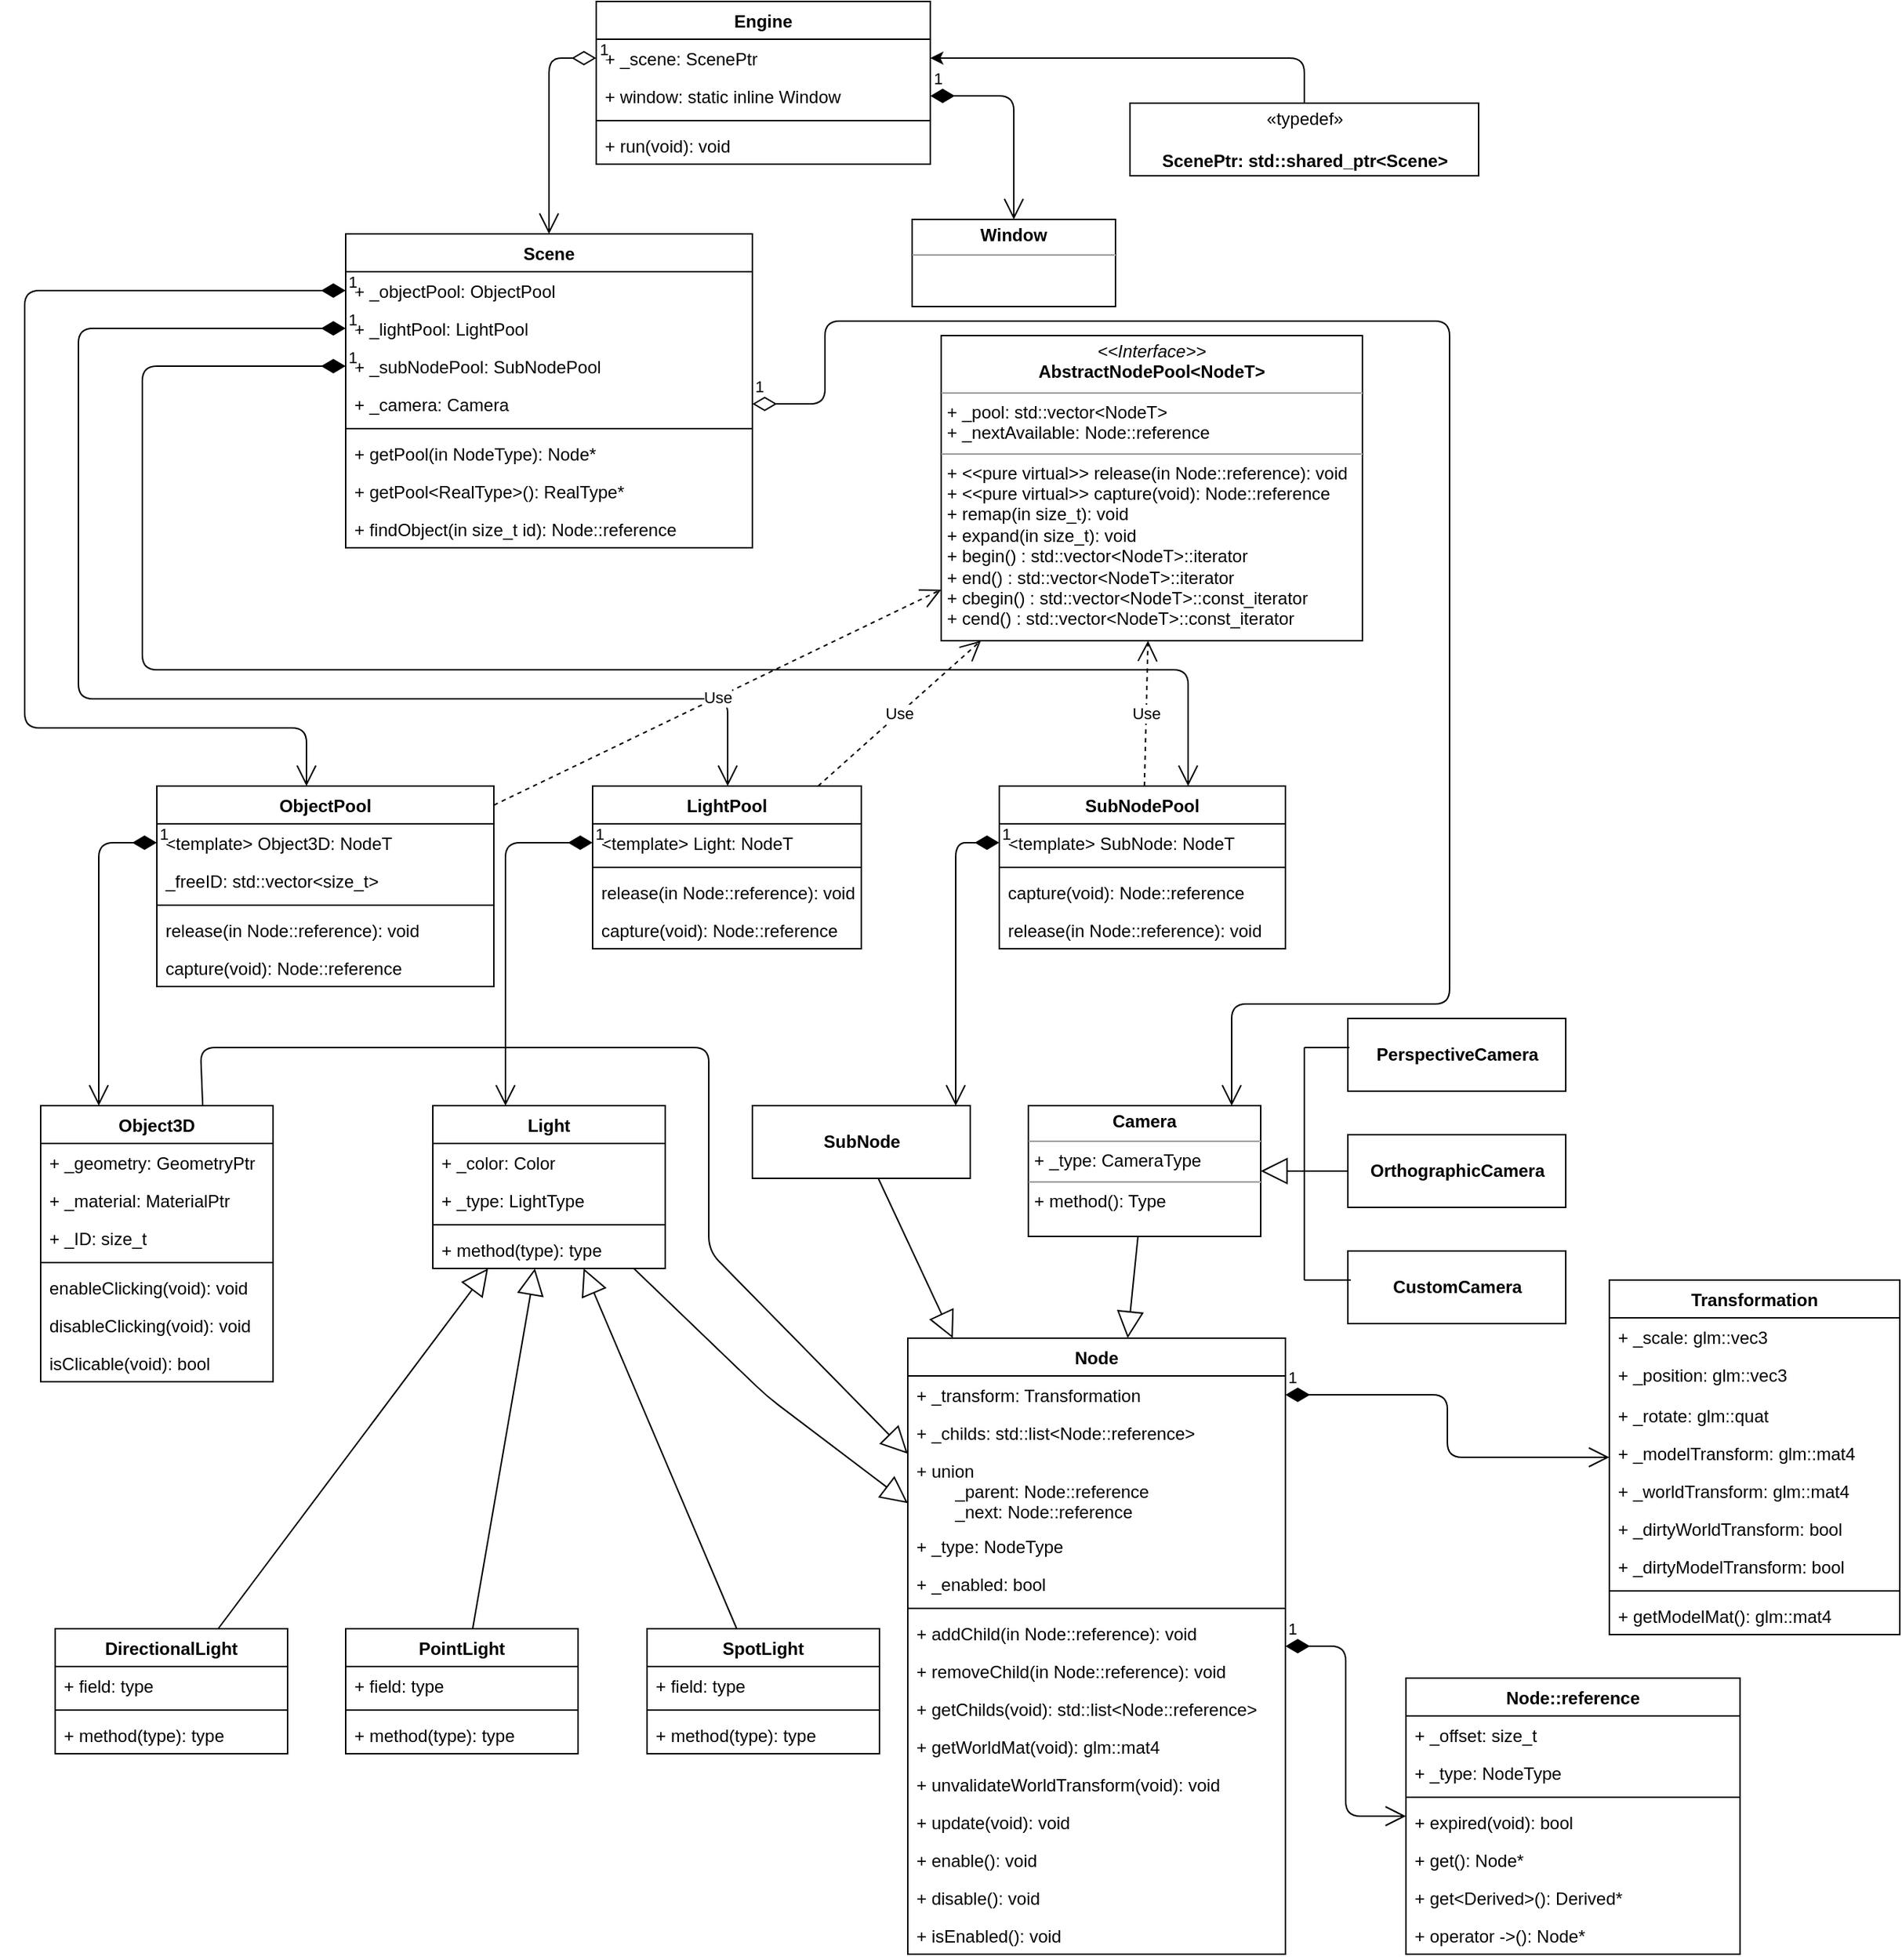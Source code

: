 <mxfile version="14.8.0" type="github">
  <diagram id="K0zAZXQBr5MxUlYF5iTr" name="Page-1">
    <mxGraphModel dx="2090" dy="1759" grid="1" gridSize="10" guides="1" tooltips="1" connect="1" arrows="1" fold="1" page="1" pageScale="1" pageWidth="850" pageHeight="1100" background="none" math="0" shadow="0">
      <root>
        <mxCell id="0" />
        <mxCell id="1" parent="0" />
        <mxCell id="OS8nYZnWAJqrrNTVnIxq-2" value="Node" style="swimlane;fontStyle=1;align=center;verticalAlign=top;childLayout=stackLayout;horizontal=1;startSize=26;horizontalStack=0;resizeParent=1;resizeParentMax=0;resizeLast=0;collapsible=1;marginBottom=0;" parent="1" vertex="1">
          <mxGeometry x="577" y="800" width="260" height="424" as="geometry" />
        </mxCell>
        <mxCell id="OS8nYZnWAJqrrNTVnIxq-3" value="+ _transform: Transformation" style="text;strokeColor=none;fillColor=none;align=left;verticalAlign=top;spacingLeft=4;spacingRight=4;overflow=hidden;rotatable=0;points=[[0,0.5],[1,0.5]];portConstraint=eastwest;" parent="OS8nYZnWAJqrrNTVnIxq-2" vertex="1">
          <mxGeometry y="26" width="260" height="26" as="geometry" />
        </mxCell>
        <mxCell id="OS8nYZnWAJqrrNTVnIxq-6" value="+ _childs: std::list&lt;Node::reference&gt;" style="text;strokeColor=none;fillColor=none;align=left;verticalAlign=top;spacingLeft=4;spacingRight=4;overflow=hidden;rotatable=0;points=[[0,0.5],[1,0.5]];portConstraint=eastwest;" parent="OS8nYZnWAJqrrNTVnIxq-2" vertex="1">
          <mxGeometry y="52" width="260" height="26" as="geometry" />
        </mxCell>
        <mxCell id="OS8nYZnWAJqrrNTVnIxq-7" value="+ union&#xa;        _parent: Node::reference&#xa;        _next: Node::reference&#xa;" style="text;strokeColor=none;fillColor=none;align=left;verticalAlign=top;spacingLeft=4;spacingRight=4;overflow=hidden;rotatable=0;points=[[0,0.5],[1,0.5]];portConstraint=eastwest;" parent="OS8nYZnWAJqrrNTVnIxq-2" vertex="1">
          <mxGeometry y="78" width="260" height="52" as="geometry" />
        </mxCell>
        <mxCell id="OS8nYZnWAJqrrNTVnIxq-8" value="+ _type: NodeType" style="text;strokeColor=none;fillColor=none;align=left;verticalAlign=top;spacingLeft=4;spacingRight=4;overflow=hidden;rotatable=0;points=[[0,0.5],[1,0.5]];portConstraint=eastwest;" parent="OS8nYZnWAJqrrNTVnIxq-2" vertex="1">
          <mxGeometry y="130" width="260" height="26" as="geometry" />
        </mxCell>
        <mxCell id="ziPoSUQAHJ2RCPwJLiDF-17" value="+ _enabled: bool" style="text;strokeColor=none;fillColor=none;align=left;verticalAlign=top;spacingLeft=4;spacingRight=4;overflow=hidden;rotatable=0;points=[[0,0.5],[1,0.5]];portConstraint=eastwest;" vertex="1" parent="OS8nYZnWAJqrrNTVnIxq-2">
          <mxGeometry y="156" width="260" height="26" as="geometry" />
        </mxCell>
        <mxCell id="OS8nYZnWAJqrrNTVnIxq-4" value="" style="line;strokeWidth=1;fillColor=none;align=left;verticalAlign=middle;spacingTop=-1;spacingLeft=3;spacingRight=3;rotatable=0;labelPosition=right;points=[];portConstraint=eastwest;" parent="OS8nYZnWAJqrrNTVnIxq-2" vertex="1">
          <mxGeometry y="182" width="260" height="8" as="geometry" />
        </mxCell>
        <mxCell id="OS8nYZnWAJqrrNTVnIxq-5" value="+ addChild(in Node::reference): void" style="text;strokeColor=none;fillColor=none;align=left;verticalAlign=top;spacingLeft=4;spacingRight=4;overflow=hidden;rotatable=0;points=[[0,0.5],[1,0.5]];portConstraint=eastwest;" parent="OS8nYZnWAJqrrNTVnIxq-2" vertex="1">
          <mxGeometry y="190" width="260" height="26" as="geometry" />
        </mxCell>
        <mxCell id="ziPoSUQAHJ2RCPwJLiDF-25" value="+ removeChild(in Node::reference): void" style="text;strokeColor=none;fillColor=none;align=left;verticalAlign=top;spacingLeft=4;spacingRight=4;overflow=hidden;rotatable=0;points=[[0,0.5],[1,0.5]];portConstraint=eastwest;" vertex="1" parent="OS8nYZnWAJqrrNTVnIxq-2">
          <mxGeometry y="216" width="260" height="26" as="geometry" />
        </mxCell>
        <mxCell id="OS8nYZnWAJqrrNTVnIxq-9" value="+ getChilds(void): std::list&lt;Node::reference&gt;" style="text;strokeColor=none;fillColor=none;align=left;verticalAlign=top;spacingLeft=4;spacingRight=4;overflow=hidden;rotatable=0;points=[[0,0.5],[1,0.5]];portConstraint=eastwest;" parent="OS8nYZnWAJqrrNTVnIxq-2" vertex="1">
          <mxGeometry y="242" width="260" height="26" as="geometry" />
        </mxCell>
        <mxCell id="ziPoSUQAHJ2RCPwJLiDF-27" value="+ getWorldMat(void): glm::mat4" style="text;strokeColor=none;fillColor=none;align=left;verticalAlign=top;spacingLeft=4;spacingRight=4;overflow=hidden;rotatable=0;points=[[0,0.5],[1,0.5]];portConstraint=eastwest;" vertex="1" parent="OS8nYZnWAJqrrNTVnIxq-2">
          <mxGeometry y="268" width="260" height="26" as="geometry" />
        </mxCell>
        <mxCell id="ziPoSUQAHJ2RCPwJLiDF-29" value="+ unvalidateWorldTransform(void): void" style="text;strokeColor=none;fillColor=none;align=left;verticalAlign=top;spacingLeft=4;spacingRight=4;overflow=hidden;rotatable=0;points=[[0,0.5],[1,0.5]];portConstraint=eastwest;" vertex="1" parent="OS8nYZnWAJqrrNTVnIxq-2">
          <mxGeometry y="294" width="260" height="26" as="geometry" />
        </mxCell>
        <mxCell id="ziPoSUQAHJ2RCPwJLiDF-28" value="+ update(void): void" style="text;strokeColor=none;fillColor=none;align=left;verticalAlign=top;spacingLeft=4;spacingRight=4;overflow=hidden;rotatable=0;points=[[0,0.5],[1,0.5]];portConstraint=eastwest;" vertex="1" parent="OS8nYZnWAJqrrNTVnIxq-2">
          <mxGeometry y="320" width="260" height="26" as="geometry" />
        </mxCell>
        <mxCell id="ziPoSUQAHJ2RCPwJLiDF-19" value="+ enable(): void" style="text;strokeColor=none;fillColor=none;align=left;verticalAlign=top;spacingLeft=4;spacingRight=4;overflow=hidden;rotatable=0;points=[[0,0.5],[1,0.5]];portConstraint=eastwest;" vertex="1" parent="OS8nYZnWAJqrrNTVnIxq-2">
          <mxGeometry y="346" width="260" height="26" as="geometry" />
        </mxCell>
        <mxCell id="ziPoSUQAHJ2RCPwJLiDF-21" value="+ disable(): void" style="text;strokeColor=none;fillColor=none;align=left;verticalAlign=top;spacingLeft=4;spacingRight=4;overflow=hidden;rotatable=0;points=[[0,0.5],[1,0.5]];portConstraint=eastwest;" vertex="1" parent="OS8nYZnWAJqrrNTVnIxq-2">
          <mxGeometry y="372" width="260" height="26" as="geometry" />
        </mxCell>
        <mxCell id="ziPoSUQAHJ2RCPwJLiDF-23" value="+ isEnabled(): void" style="text;strokeColor=none;fillColor=none;align=left;verticalAlign=top;spacingLeft=4;spacingRight=4;overflow=hidden;rotatable=0;points=[[0,0.5],[1,0.5]];portConstraint=eastwest;" vertex="1" parent="OS8nYZnWAJqrrNTVnIxq-2">
          <mxGeometry y="398" width="260" height="26" as="geometry" />
        </mxCell>
        <mxCell id="OS8nYZnWAJqrrNTVnIxq-10" value="Scene" style="swimlane;fontStyle=1;align=center;verticalAlign=top;childLayout=stackLayout;horizontal=1;startSize=26;horizontalStack=0;resizeParent=1;resizeParentMax=0;resizeLast=0;collapsible=1;marginBottom=0;" parent="1" vertex="1">
          <mxGeometry x="190" y="40" width="280" height="216" as="geometry" />
        </mxCell>
        <mxCell id="OS8nYZnWAJqrrNTVnIxq-11" value="+ _objectPool: ObjectPool" style="text;strokeColor=none;fillColor=none;align=left;verticalAlign=top;spacingLeft=4;spacingRight=4;overflow=hidden;rotatable=0;points=[[0,0.5],[1,0.5]];portConstraint=eastwest;" parent="OS8nYZnWAJqrrNTVnIxq-10" vertex="1">
          <mxGeometry y="26" width="280" height="26" as="geometry" />
        </mxCell>
        <mxCell id="OS8nYZnWAJqrrNTVnIxq-14" value="+ _lightPool: LightPool" style="text;strokeColor=none;fillColor=none;align=left;verticalAlign=top;spacingLeft=4;spacingRight=4;overflow=hidden;rotatable=0;points=[[0,0.5],[1,0.5]];portConstraint=eastwest;" parent="OS8nYZnWAJqrrNTVnIxq-10" vertex="1">
          <mxGeometry y="52" width="280" height="26" as="geometry" />
        </mxCell>
        <mxCell id="OS8nYZnWAJqrrNTVnIxq-15" value="+ _subNodePool: SubNodePool" style="text;strokeColor=none;fillColor=none;align=left;verticalAlign=top;spacingLeft=4;spacingRight=4;overflow=hidden;rotatable=0;points=[[0,0.5],[1,0.5]];portConstraint=eastwest;" parent="OS8nYZnWAJqrrNTVnIxq-10" vertex="1">
          <mxGeometry y="78" width="280" height="26" as="geometry" />
        </mxCell>
        <mxCell id="OS8nYZnWAJqrrNTVnIxq-17" value="+ _camera: Camera" style="text;strokeColor=none;fillColor=none;align=left;verticalAlign=top;spacingLeft=4;spacingRight=4;overflow=hidden;rotatable=0;points=[[0,0.5],[1,0.5]];portConstraint=eastwest;" parent="OS8nYZnWAJqrrNTVnIxq-10" vertex="1">
          <mxGeometry y="104" width="280" height="26" as="geometry" />
        </mxCell>
        <mxCell id="OS8nYZnWAJqrrNTVnIxq-12" value="" style="line;strokeWidth=1;fillColor=none;align=left;verticalAlign=middle;spacingTop=-1;spacingLeft=3;spacingRight=3;rotatable=0;labelPosition=right;points=[];portConstraint=eastwest;" parent="OS8nYZnWAJqrrNTVnIxq-10" vertex="1">
          <mxGeometry y="130" width="280" height="8" as="geometry" />
        </mxCell>
        <mxCell id="OS8nYZnWAJqrrNTVnIxq-13" value="+ getPool(in NodeType): Node*" style="text;strokeColor=none;fillColor=none;align=left;verticalAlign=top;spacingLeft=4;spacingRight=4;overflow=hidden;rotatable=0;points=[[0,0.5],[1,0.5]];portConstraint=eastwest;" parent="OS8nYZnWAJqrrNTVnIxq-10" vertex="1">
          <mxGeometry y="138" width="280" height="26" as="geometry" />
        </mxCell>
        <mxCell id="ziPoSUQAHJ2RCPwJLiDF-2" value="+ getPool&lt;RealType&gt;(): RealType*" style="text;strokeColor=none;fillColor=none;align=left;verticalAlign=top;spacingLeft=4;spacingRight=4;overflow=hidden;rotatable=0;points=[[0,0.5],[1,0.5]];portConstraint=eastwest;" vertex="1" parent="OS8nYZnWAJqrrNTVnIxq-10">
          <mxGeometry y="164" width="280" height="26" as="geometry" />
        </mxCell>
        <mxCell id="OS8nYZnWAJqrrNTVnIxq-39" value="+ findObject(in size_t id): Node::reference" style="text;strokeColor=none;fillColor=none;align=left;verticalAlign=top;spacingLeft=4;spacingRight=4;overflow=hidden;rotatable=0;points=[[0,0.5],[1,0.5]];portConstraint=eastwest;" parent="OS8nYZnWAJqrrNTVnIxq-10" vertex="1">
          <mxGeometry y="190" width="280" height="26" as="geometry" />
        </mxCell>
        <mxCell id="OS8nYZnWAJqrrNTVnIxq-24" value="&lt;p style=&quot;margin: 0px ; margin-top: 4px ; text-align: center&quot;&gt;&lt;b&gt;Camera&lt;/b&gt;&lt;/p&gt;&lt;hr size=&quot;1&quot;&gt;&lt;p style=&quot;margin: 0px ; margin-left: 4px&quot;&gt;+ _type: CameraType&lt;/p&gt;&lt;hr size=&quot;1&quot;&gt;&lt;p style=&quot;margin: 0px ; margin-left: 4px&quot;&gt;+ method(): Type&lt;/p&gt;" style="verticalAlign=top;align=left;overflow=fill;fontSize=12;fontFamily=Helvetica;html=1;" parent="1" vertex="1">
          <mxGeometry x="660" y="640" width="160" height="90" as="geometry" />
        </mxCell>
        <mxCell id="OS8nYZnWAJqrrNTVnIxq-32" value="" style="endArrow=block;endSize=16;endFill=0;html=1;exitX=0.698;exitY=0.016;exitDx=0;exitDy=0;exitPerimeter=0;" parent="1" source="DmkiwscPFe0ZKWkoLd5E-52" target="OS8nYZnWAJqrrNTVnIxq-2" edge="1">
          <mxGeometry width="160" relative="1" as="geometry">
            <mxPoint x="90" y="640" as="sourcePoint" />
            <mxPoint x="502.5" y="920" as="targetPoint" />
            <Array as="points">
              <mxPoint x="90" y="600" />
              <mxPoint x="440" y="600" />
              <mxPoint x="440" y="740" />
            </Array>
          </mxGeometry>
        </mxCell>
        <mxCell id="OS8nYZnWAJqrrNTVnIxq-40" value="Engine" style="swimlane;fontStyle=1;align=center;verticalAlign=top;childLayout=stackLayout;horizontal=1;startSize=26;horizontalStack=0;resizeParent=1;resizeParentMax=0;resizeLast=0;collapsible=1;marginBottom=0;" parent="1" vertex="1">
          <mxGeometry x="362.5" y="-120" width="230" height="112" as="geometry" />
        </mxCell>
        <mxCell id="OS8nYZnWAJqrrNTVnIxq-41" value="+ _scene: ScenePtr" style="text;strokeColor=none;fillColor=none;align=left;verticalAlign=top;spacingLeft=4;spacingRight=4;overflow=hidden;rotatable=0;points=[[0,0.5],[1,0.5]];portConstraint=eastwest;" parent="OS8nYZnWAJqrrNTVnIxq-40" vertex="1">
          <mxGeometry y="26" width="230" height="26" as="geometry" />
        </mxCell>
        <mxCell id="OS8nYZnWAJqrrNTVnIxq-45" value="+ window: static inline Window" style="text;strokeColor=none;fillColor=none;align=left;verticalAlign=top;spacingLeft=4;spacingRight=4;overflow=hidden;rotatable=0;points=[[0,0.5],[1,0.5]];portConstraint=eastwest;" parent="OS8nYZnWAJqrrNTVnIxq-40" vertex="1">
          <mxGeometry y="52" width="230" height="26" as="geometry" />
        </mxCell>
        <mxCell id="OS8nYZnWAJqrrNTVnIxq-42" value="" style="line;strokeWidth=1;fillColor=none;align=left;verticalAlign=middle;spacingTop=-1;spacingLeft=3;spacingRight=3;rotatable=0;labelPosition=right;points=[];portConstraint=eastwest;" parent="OS8nYZnWAJqrrNTVnIxq-40" vertex="1">
          <mxGeometry y="78" width="230" height="8" as="geometry" />
        </mxCell>
        <mxCell id="OS8nYZnWAJqrrNTVnIxq-43" value="+ run(void): void" style="text;strokeColor=none;fillColor=none;align=left;verticalAlign=top;spacingLeft=4;spacingRight=4;overflow=hidden;rotatable=0;points=[[0,0.5],[1,0.5]];portConstraint=eastwest;" parent="OS8nYZnWAJqrrNTVnIxq-40" vertex="1">
          <mxGeometry y="86" width="230" height="26" as="geometry" />
        </mxCell>
        <mxCell id="OS8nYZnWAJqrrNTVnIxq-46" value="1" style="endArrow=open;html=1;endSize=12;startArrow=diamondThin;startSize=14;startFill=0;edgeStyle=orthogonalEdgeStyle;align=left;verticalAlign=bottom;" parent="1" source="OS8nYZnWAJqrrNTVnIxq-41" target="OS8nYZnWAJqrrNTVnIxq-10" edge="1">
          <mxGeometry x="-1" y="3" relative="1" as="geometry">
            <mxPoint x="380" y="220" as="sourcePoint" />
            <mxPoint x="540" y="220" as="targetPoint" />
          </mxGeometry>
        </mxCell>
        <mxCell id="OS8nYZnWAJqrrNTVnIxq-48" value="&lt;p style=&quot;margin: 0px ; margin-top: 4px ; text-align: center&quot;&gt;&lt;b&gt;Window&lt;/b&gt;&lt;/p&gt;&lt;hr size=&quot;1&quot;&gt;&lt;div style=&quot;height: 2px&quot;&gt;&lt;/div&gt;" style="verticalAlign=top;align=left;overflow=fill;fontSize=12;fontFamily=Helvetica;html=1;" parent="1" vertex="1">
          <mxGeometry x="580" y="30" width="140" height="60" as="geometry" />
        </mxCell>
        <mxCell id="OS8nYZnWAJqrrNTVnIxq-51" value="&lt;p style=&quot;margin: 0px ; margin-top: 4px ; text-align: center&quot;&gt;&lt;i&gt;&amp;lt;&amp;lt;Interface&amp;gt;&amp;gt;&lt;/i&gt;&lt;br&gt;&lt;b&gt;AbstractNodePool&amp;lt;NodeT&amp;gt;&lt;/b&gt;&lt;/p&gt;&lt;hr size=&quot;1&quot;&gt;&lt;p style=&quot;margin: 0px ; margin-left: 4px&quot;&gt;+ _pool: std::vector&amp;lt;NodeT&amp;gt;&lt;br&gt;+ _nextAvailable: Node::reference&lt;/p&gt;&lt;hr size=&quot;1&quot;&gt;&lt;p style=&quot;margin: 0px ; margin-left: 4px&quot;&gt;+ &amp;lt;&amp;lt;pure virtual&amp;gt;&amp;gt; release(in Node::reference): void&lt;br&gt;+ &amp;lt;&amp;lt;pure virtual&amp;gt;&amp;gt; capture(void): Node::reference &lt;br&gt;&lt;/p&gt;&lt;p style=&quot;margin: 0px ; margin-left: 4px&quot;&gt;+ remap(in size_t): void&lt;/p&gt;&lt;p style=&quot;margin: 0px ; margin-left: 4px&quot;&gt;+ expand(in size_t): void&lt;/p&gt;&lt;p style=&quot;margin: 0px ; margin-left: 4px&quot;&gt;+ begin() : std::vector&amp;lt;NodeT&amp;gt;::iterator&lt;/p&gt;&lt;p style=&quot;margin: 0px ; margin-left: 4px&quot;&gt;+ end() : std::vector&amp;lt;NodeT&amp;gt;::iterator&lt;/p&gt;&lt;p style=&quot;margin: 0px ; margin-left: 4px&quot;&gt;+ cbegin() : std::vector&amp;lt;NodeT&amp;gt;::const_iterator&lt;/p&gt;&lt;p style=&quot;margin: 0px ; margin-left: 4px&quot;&gt;+ cend() : std::vector&amp;lt;NodeT&amp;gt;::const_iterator&lt;/p&gt;" style="verticalAlign=top;align=left;overflow=fill;fontSize=12;fontFamily=Helvetica;html=1;" parent="1" vertex="1">
          <mxGeometry x="600" y="110" width="290" height="210" as="geometry" />
        </mxCell>
        <mxCell id="OS8nYZnWAJqrrNTVnIxq-52" value="1" style="endArrow=open;html=1;endSize=12;startArrow=diamondThin;startSize=14;startFill=1;edgeStyle=orthogonalEdgeStyle;align=left;verticalAlign=bottom;" parent="1" source="OS8nYZnWAJqrrNTVnIxq-45" target="OS8nYZnWAJqrrNTVnIxq-48" edge="1">
          <mxGeometry x="-1" y="3" relative="1" as="geometry">
            <mxPoint x="370" y="180" as="sourcePoint" />
            <mxPoint x="530" y="180" as="targetPoint" />
          </mxGeometry>
        </mxCell>
        <mxCell id="EpknL9Fy81mYQwR228dj-3" style="edgeStyle=orthogonalEdgeStyle;orthogonalLoop=1;jettySize=auto;html=1;entryX=1;entryY=0.5;entryDx=0;entryDy=0;" parent="1" source="EpknL9Fy81mYQwR228dj-2" target="OS8nYZnWAJqrrNTVnIxq-41" edge="1">
          <mxGeometry relative="1" as="geometry" />
        </mxCell>
        <mxCell id="EpknL9Fy81mYQwR228dj-2" value="«typedef»&lt;br&gt;&lt;div&gt;&lt;br&gt;&lt;/div&gt;&lt;div&gt;&lt;b&gt;ScenePtr: std::shared_ptr&amp;lt;Scene&amp;gt;&lt;/b&gt;&lt;br&gt;&lt;/div&gt;&lt;b&gt;&lt;/b&gt;" style="html=1;" parent="1" vertex="1">
          <mxGeometry x="730" y="-50" width="240" height="50" as="geometry" />
        </mxCell>
        <mxCell id="EpknL9Fy81mYQwR228dj-9" value="Use" style="endArrow=open;endSize=12;dashed=1;html=1;" parent="1" source="EpknL9Fy81mYQwR228dj-14" target="OS8nYZnWAJqrrNTVnIxq-51" edge="1">
          <mxGeometry width="160" relative="1" as="geometry">
            <mxPoint x="480" y="760" as="sourcePoint" />
            <mxPoint x="437" y="828" as="targetPoint" />
          </mxGeometry>
        </mxCell>
        <mxCell id="EpknL9Fy81mYQwR228dj-10" value="ObjectPool" style="swimlane;fontStyle=1;align=center;verticalAlign=top;childLayout=stackLayout;horizontal=1;startSize=26;horizontalStack=0;resizeParent=1;resizeParentMax=0;resizeLast=0;collapsible=1;marginBottom=0;" parent="1" vertex="1">
          <mxGeometry x="60" y="420" width="232" height="138" as="geometry">
            <mxRectangle x="60" y="420" width="100" height="26" as="alternateBounds" />
          </mxGeometry>
        </mxCell>
        <mxCell id="EpknL9Fy81mYQwR228dj-11" value="&lt;template&gt; Object3D: NodeT" style="text;strokeColor=none;fillColor=none;align=left;verticalAlign=top;spacingLeft=4;spacingRight=4;overflow=hidden;rotatable=0;points=[[0,0.5],[1,0.5]];portConstraint=eastwest;" parent="EpknL9Fy81mYQwR228dj-10" vertex="1">
          <mxGeometry y="26" width="232" height="26" as="geometry" />
        </mxCell>
        <mxCell id="DmkiwscPFe0ZKWkoLd5E-19" value="_freeID: std::vector&lt;size_t&gt;" style="text;strokeColor=none;fillColor=none;align=left;verticalAlign=top;spacingLeft=4;spacingRight=4;overflow=hidden;rotatable=0;points=[[0,0.5],[1,0.5]];portConstraint=eastwest;" parent="EpknL9Fy81mYQwR228dj-10" vertex="1">
          <mxGeometry y="52" width="232" height="26" as="geometry" />
        </mxCell>
        <mxCell id="EpknL9Fy81mYQwR228dj-12" value="" style="line;strokeWidth=1;fillColor=none;align=left;verticalAlign=middle;spacingTop=-1;spacingLeft=3;spacingRight=3;rotatable=0;labelPosition=right;points=[];portConstraint=eastwest;" parent="EpknL9Fy81mYQwR228dj-10" vertex="1">
          <mxGeometry y="78" width="232" height="8" as="geometry" />
        </mxCell>
        <mxCell id="EpknL9Fy81mYQwR228dj-13" value="release(in Node::reference): void" style="text;strokeColor=none;fillColor=none;align=left;verticalAlign=top;spacingLeft=4;spacingRight=4;overflow=hidden;rotatable=0;points=[[0,0.5],[1,0.5]];portConstraint=eastwest;" parent="EpknL9Fy81mYQwR228dj-10" vertex="1">
          <mxGeometry y="86" width="232" height="26" as="geometry" />
        </mxCell>
        <mxCell id="DmkiwscPFe0ZKWkoLd5E-1" value="capture(void): Node::reference" style="text;strokeColor=none;fillColor=none;align=left;verticalAlign=top;spacingLeft=4;spacingRight=4;overflow=hidden;rotatable=0;points=[[0,0.5],[1,0.5]];portConstraint=eastwest;" parent="EpknL9Fy81mYQwR228dj-10" vertex="1">
          <mxGeometry y="112" width="232" height="26" as="geometry" />
        </mxCell>
        <mxCell id="EpknL9Fy81mYQwR228dj-14" value="LightPool" style="swimlane;fontStyle=1;align=center;verticalAlign=top;childLayout=stackLayout;horizontal=1;startSize=26;horizontalStack=0;resizeParent=1;resizeParentMax=0;resizeLast=0;collapsible=1;marginBottom=0;" parent="1" vertex="1">
          <mxGeometry x="360" y="420" width="185" height="112" as="geometry" />
        </mxCell>
        <mxCell id="DmkiwscPFe0ZKWkoLd5E-20" value="&lt;template&gt; Light: NodeT" style="text;strokeColor=none;fillColor=none;align=left;verticalAlign=top;spacingLeft=4;spacingRight=4;overflow=hidden;rotatable=0;points=[[0,0.5],[1,0.5]];portConstraint=eastwest;" parent="EpknL9Fy81mYQwR228dj-14" vertex="1">
          <mxGeometry y="26" width="185" height="26" as="geometry" />
        </mxCell>
        <mxCell id="DmkiwscPFe0ZKWkoLd5E-21" value="" style="line;strokeWidth=1;fillColor=none;align=left;verticalAlign=middle;spacingTop=-1;spacingLeft=3;spacingRight=3;rotatable=0;labelPosition=right;points=[];portConstraint=eastwest;" parent="EpknL9Fy81mYQwR228dj-14" vertex="1">
          <mxGeometry y="52" width="185" height="8" as="geometry" />
        </mxCell>
        <mxCell id="DmkiwscPFe0ZKWkoLd5E-4" value="release(in Node::reference): void" style="text;strokeColor=none;fillColor=none;align=left;verticalAlign=top;spacingLeft=4;spacingRight=4;overflow=hidden;rotatable=0;points=[[0,0.5],[1,0.5]];portConstraint=eastwest;" parent="EpknL9Fy81mYQwR228dj-14" vertex="1">
          <mxGeometry y="60" width="185" height="26" as="geometry" />
        </mxCell>
        <mxCell id="DmkiwscPFe0ZKWkoLd5E-3" value="capture(void): Node::reference" style="text;strokeColor=none;fillColor=none;align=left;verticalAlign=top;spacingLeft=4;spacingRight=4;overflow=hidden;rotatable=0;points=[[0,0.5],[1,0.5]];portConstraint=eastwest;" parent="EpknL9Fy81mYQwR228dj-14" vertex="1">
          <mxGeometry y="86" width="185" height="26" as="geometry" />
        </mxCell>
        <mxCell id="EpknL9Fy81mYQwR228dj-18" value="SubNodePool" style="swimlane;fontStyle=1;align=center;verticalAlign=top;childLayout=stackLayout;horizontal=1;startSize=26;horizontalStack=0;resizeParent=1;resizeParentMax=0;resizeLast=0;collapsible=1;marginBottom=0;" parent="1" vertex="1">
          <mxGeometry x="640" y="420" width="197" height="112" as="geometry" />
        </mxCell>
        <mxCell id="DmkiwscPFe0ZKWkoLd5E-22" value="&lt;template&gt; SubNode: NodeT" style="text;strokeColor=none;fillColor=none;align=left;verticalAlign=top;spacingLeft=4;spacingRight=4;overflow=hidden;rotatable=0;points=[[0,0.5],[1,0.5]];portConstraint=eastwest;" parent="EpknL9Fy81mYQwR228dj-18" vertex="1">
          <mxGeometry y="26" width="197" height="26" as="geometry" />
        </mxCell>
        <mxCell id="EpknL9Fy81mYQwR228dj-20" value="" style="line;strokeWidth=1;fillColor=none;align=left;verticalAlign=middle;spacingTop=-1;spacingLeft=3;spacingRight=3;rotatable=0;labelPosition=right;points=[];portConstraint=eastwest;" parent="EpknL9Fy81mYQwR228dj-18" vertex="1">
          <mxGeometry y="52" width="197" height="8" as="geometry" />
        </mxCell>
        <mxCell id="DmkiwscPFe0ZKWkoLd5E-6" value="capture(void): Node::reference" style="text;strokeColor=none;fillColor=none;align=left;verticalAlign=top;spacingLeft=4;spacingRight=4;overflow=hidden;rotatable=0;points=[[0,0.5],[1,0.5]];portConstraint=eastwest;" parent="EpknL9Fy81mYQwR228dj-18" vertex="1">
          <mxGeometry y="60" width="197" height="26" as="geometry" />
        </mxCell>
        <mxCell id="DmkiwscPFe0ZKWkoLd5E-5" value="release(in Node::reference): void" style="text;strokeColor=none;fillColor=none;align=left;verticalAlign=top;spacingLeft=4;spacingRight=4;overflow=hidden;rotatable=0;points=[[0,0.5],[1,0.5]];portConstraint=eastwest;" parent="EpknL9Fy81mYQwR228dj-18" vertex="1">
          <mxGeometry y="86" width="197" height="26" as="geometry" />
        </mxCell>
        <mxCell id="DmkiwscPFe0ZKWkoLd5E-10" value="1" style="endArrow=open;html=1;endSize=12;startArrow=diamondThin;startSize=14;startFill=1;edgeStyle=orthogonalEdgeStyle;align=left;verticalAlign=bottom;" parent="1" source="OS8nYZnWAJqrrNTVnIxq-11" target="EpknL9Fy81mYQwR228dj-10" edge="1">
          <mxGeometry x="-1" y="3" relative="1" as="geometry">
            <mxPoint x="527" y="519" as="sourcePoint" />
            <mxPoint x="687" y="519" as="targetPoint" />
            <Array as="points">
              <mxPoint x="-31" y="79" />
              <mxPoint x="-31" y="380" />
              <mxPoint x="163" y="380" />
            </Array>
          </mxGeometry>
        </mxCell>
        <mxCell id="DmkiwscPFe0ZKWkoLd5E-11" value="1" style="endArrow=open;html=1;endSize=12;startArrow=diamondThin;startSize=14;startFill=1;edgeStyle=orthogonalEdgeStyle;align=left;verticalAlign=bottom;" parent="1" source="OS8nYZnWAJqrrNTVnIxq-14" target="EpknL9Fy81mYQwR228dj-14" edge="1">
          <mxGeometry x="-1" y="3" relative="1" as="geometry">
            <mxPoint x="181" y="519" as="sourcePoint" />
            <mxPoint x="341" y="519" as="targetPoint" />
            <Array as="points">
              <mxPoint x="6" y="105" />
              <mxPoint x="6" y="360" />
              <mxPoint x="453" y="360" />
            </Array>
          </mxGeometry>
        </mxCell>
        <mxCell id="DmkiwscPFe0ZKWkoLd5E-12" value="1" style="endArrow=open;html=1;endSize=12;startArrow=diamondThin;startSize=14;startFill=1;edgeStyle=orthogonalEdgeStyle;align=left;verticalAlign=bottom;" parent="1" source="OS8nYZnWAJqrrNTVnIxq-15" target="EpknL9Fy81mYQwR228dj-18" edge="1">
          <mxGeometry x="-1" y="3" relative="1" as="geometry">
            <mxPoint x="181" y="436" as="sourcePoint" />
            <mxPoint x="341" y="436" as="targetPoint" />
            <Array as="points">
              <mxPoint x="50" y="131" />
              <mxPoint x="50" y="340" />
              <mxPoint x="770" y="340" />
            </Array>
          </mxGeometry>
        </mxCell>
        <mxCell id="DmkiwscPFe0ZKWkoLd5E-27" value="1" style="endArrow=open;html=1;endSize=12;startArrow=diamondThin;startSize=14;startFill=0;edgeStyle=orthogonalEdgeStyle;align=left;verticalAlign=bottom;" parent="1" source="OS8nYZnWAJqrrNTVnIxq-17" target="OS8nYZnWAJqrrNTVnIxq-24" edge="1">
          <mxGeometry x="-1" y="3" relative="1" as="geometry">
            <mxPoint x="-100" y="310" as="sourcePoint" />
            <mxPoint x="60" y="310" as="targetPoint" />
            <Array as="points">
              <mxPoint x="520" y="157" />
              <mxPoint x="520" y="100" />
              <mxPoint x="950" y="100" />
              <mxPoint x="950" y="570" />
              <mxPoint x="800" y="570" />
            </Array>
          </mxGeometry>
        </mxCell>
        <mxCell id="DmkiwscPFe0ZKWkoLd5E-28" value="1" style="endArrow=open;html=1;endSize=12;startArrow=diamondThin;startSize=14;startFill=1;edgeStyle=orthogonalEdgeStyle;align=left;verticalAlign=bottom;" parent="1" source="EpknL9Fy81mYQwR228dj-11" target="DmkiwscPFe0ZKWkoLd5E-52" edge="1">
          <mxGeometry x="-1" y="3" relative="1" as="geometry">
            <mxPoint x="-100" y="660" as="sourcePoint" />
            <mxPoint x="20" y="640" as="targetPoint" />
            <Array as="points">
              <mxPoint x="20" y="459" />
            </Array>
          </mxGeometry>
        </mxCell>
        <mxCell id="DmkiwscPFe0ZKWkoLd5E-31" value="1" style="endArrow=open;html=1;endSize=12;startArrow=diamondThin;startSize=14;startFill=1;edgeStyle=orthogonalEdgeStyle;align=left;verticalAlign=bottom;" parent="1" source="DmkiwscPFe0ZKWkoLd5E-20" edge="1">
          <mxGeometry x="-1" y="3" relative="1" as="geometry">
            <mxPoint x="-100" y="660" as="sourcePoint" />
            <mxPoint x="300" y="640" as="targetPoint" />
            <Array as="points">
              <mxPoint x="300" y="459" />
            </Array>
          </mxGeometry>
        </mxCell>
        <mxCell id="DmkiwscPFe0ZKWkoLd5E-32" value="1" style="endArrow=open;html=1;endSize=12;startArrow=diamondThin;startSize=14;startFill=1;edgeStyle=orthogonalEdgeStyle;align=left;verticalAlign=bottom;" parent="1" source="DmkiwscPFe0ZKWkoLd5E-22" target="DmkiwscPFe0ZKWkoLd5E-59" edge="1">
          <mxGeometry x="-1" y="3" relative="1" as="geometry">
            <mxPoint x="-100" y="780" as="sourcePoint" />
            <mxPoint x="610" y="640" as="targetPoint" />
            <Array as="points">
              <mxPoint x="610" y="459" />
            </Array>
          </mxGeometry>
        </mxCell>
        <mxCell id="DmkiwscPFe0ZKWkoLd5E-33" value="Use" style="endArrow=open;endSize=12;dashed=1;html=1;" parent="1" source="EpknL9Fy81mYQwR228dj-18" target="OS8nYZnWAJqrrNTVnIxq-51" edge="1">
          <mxGeometry width="160" relative="1" as="geometry">
            <mxPoint x="620.004" y="745" as="sourcePoint" />
            <mxPoint x="795.186" y="355" as="targetPoint" />
          </mxGeometry>
        </mxCell>
        <mxCell id="DmkiwscPFe0ZKWkoLd5E-34" value="Use" style="endArrow=open;endSize=12;dashed=1;html=1;" parent="1" source="EpknL9Fy81mYQwR228dj-10" target="OS8nYZnWAJqrrNTVnIxq-51" edge="1">
          <mxGeometry width="160" relative="1" as="geometry">
            <mxPoint x="337.004" y="690" as="sourcePoint" />
            <mxPoint x="512.186" y="300" as="targetPoint" />
          </mxGeometry>
        </mxCell>
        <mxCell id="DmkiwscPFe0ZKWkoLd5E-35" value="" style="endArrow=block;endSize=16;endFill=0;html=1;" parent="1" source="DmkiwscPFe0ZKWkoLd5E-60" target="OS8nYZnWAJqrrNTVnIxq-2" edge="1">
          <mxGeometry width="160" relative="1" as="geometry">
            <mxPoint x="380.645" y="730" as="sourcePoint" />
            <mxPoint x="730" y="930" as="targetPoint" />
            <Array as="points">
              <mxPoint x="480" y="840" />
            </Array>
          </mxGeometry>
        </mxCell>
        <mxCell id="DmkiwscPFe0ZKWkoLd5E-36" value="&lt;br&gt;" style="endArrow=block;endSize=16;endFill=0;html=1;" parent="1" source="DmkiwscPFe0ZKWkoLd5E-59" target="OS8nYZnWAJqrrNTVnIxq-2" edge="1">
          <mxGeometry width="160" relative="1" as="geometry">
            <mxPoint x="557.181" y="690" as="sourcePoint" />
            <mxPoint x="730" y="930" as="targetPoint" />
            <Array as="points" />
          </mxGeometry>
        </mxCell>
        <mxCell id="DmkiwscPFe0ZKWkoLd5E-42" value="&lt;b&gt;PerspectiveCamera&lt;/b&gt;" style="html=1;align=center;" parent="1" vertex="1">
          <mxGeometry x="880" y="580" width="150" height="50" as="geometry" />
        </mxCell>
        <mxCell id="DmkiwscPFe0ZKWkoLd5E-43" value="&lt;b&gt;OrthographicCamera&lt;/b&gt;" style="html=1;align=center;" parent="1" vertex="1">
          <mxGeometry x="880" y="660" width="150" height="50" as="geometry" />
        </mxCell>
        <mxCell id="DmkiwscPFe0ZKWkoLd5E-44" value="&lt;b&gt;CustomCamera&lt;/b&gt;" style="html=1;align=center;" parent="1" vertex="1">
          <mxGeometry x="880" y="740" width="150" height="50" as="geometry" />
        </mxCell>
        <mxCell id="DmkiwscPFe0ZKWkoLd5E-45" value="" style="endArrow=block;endSize=16;endFill=0;html=1;" parent="1" source="DmkiwscPFe0ZKWkoLd5E-43" target="OS8nYZnWAJqrrNTVnIxq-24" edge="1">
          <mxGeometry width="160" relative="1" as="geometry">
            <mxPoint x="890" y="610" as="sourcePoint" />
            <mxPoint x="1050" y="610" as="targetPoint" />
          </mxGeometry>
        </mxCell>
        <mxCell id="DmkiwscPFe0ZKWkoLd5E-46" value="" style="endArrow=none;html=1;" parent="1" edge="1">
          <mxGeometry width="50" height="50" relative="1" as="geometry">
            <mxPoint x="850" y="760" as="sourcePoint" />
            <mxPoint x="850" y="600" as="targetPoint" />
          </mxGeometry>
        </mxCell>
        <mxCell id="DmkiwscPFe0ZKWkoLd5E-47" value="" style="endArrow=none;html=1;exitX=0.007;exitY=0.4;exitDx=0;exitDy=0;exitPerimeter=0;" parent="1" source="DmkiwscPFe0ZKWkoLd5E-42" edge="1">
          <mxGeometry width="50" height="50" relative="1" as="geometry">
            <mxPoint x="1000" y="720" as="sourcePoint" />
            <mxPoint x="850" y="600" as="targetPoint" />
          </mxGeometry>
        </mxCell>
        <mxCell id="DmkiwscPFe0ZKWkoLd5E-48" value="" style="endArrow=none;html=1;" parent="1" edge="1">
          <mxGeometry width="50" height="50" relative="1" as="geometry">
            <mxPoint x="882" y="760" as="sourcePoint" />
            <mxPoint x="850" y="760" as="targetPoint" />
          </mxGeometry>
        </mxCell>
        <mxCell id="DmkiwscPFe0ZKWkoLd5E-49" value="" style="endArrow=block;endSize=16;endFill=0;html=1;" parent="1" source="OS8nYZnWAJqrrNTVnIxq-24" target="OS8nYZnWAJqrrNTVnIxq-2" edge="1">
          <mxGeometry width="160" relative="1" as="geometry">
            <mxPoint x="390" y="920" as="sourcePoint" />
            <mxPoint x="550" y="920" as="targetPoint" />
          </mxGeometry>
        </mxCell>
        <mxCell id="DmkiwscPFe0ZKWkoLd5E-52" value="Object3D" style="swimlane;fontStyle=1;align=center;verticalAlign=top;childLayout=stackLayout;horizontal=1;startSize=26;horizontalStack=0;resizeParent=1;resizeParentMax=0;resizeLast=0;collapsible=1;marginBottom=0;" parent="1" vertex="1">
          <mxGeometry x="-20" y="640" width="160" height="190" as="geometry" />
        </mxCell>
        <mxCell id="DmkiwscPFe0ZKWkoLd5E-53" value="+ _geometry: GeometryPtr" style="text;strokeColor=none;fillColor=none;align=left;verticalAlign=top;spacingLeft=4;spacingRight=4;overflow=hidden;rotatable=0;points=[[0,0.5],[1,0.5]];portConstraint=eastwest;" parent="DmkiwscPFe0ZKWkoLd5E-52" vertex="1">
          <mxGeometry y="26" width="160" height="26" as="geometry" />
        </mxCell>
        <mxCell id="DmkiwscPFe0ZKWkoLd5E-56" value="+ _material: MaterialPtr" style="text;strokeColor=none;fillColor=none;align=left;verticalAlign=top;spacingLeft=4;spacingRight=4;overflow=hidden;rotatable=0;points=[[0,0.5],[1,0.5]];portConstraint=eastwest;" parent="DmkiwscPFe0ZKWkoLd5E-52" vertex="1">
          <mxGeometry y="52" width="160" height="26" as="geometry" />
        </mxCell>
        <mxCell id="DmkiwscPFe0ZKWkoLd5E-57" value="+ _ID: size_t" style="text;strokeColor=none;fillColor=none;align=left;verticalAlign=top;spacingLeft=4;spacingRight=4;overflow=hidden;rotatable=0;points=[[0,0.5],[1,0.5]];portConstraint=eastwest;" parent="DmkiwscPFe0ZKWkoLd5E-52" vertex="1">
          <mxGeometry y="78" width="160" height="26" as="geometry" />
        </mxCell>
        <mxCell id="DmkiwscPFe0ZKWkoLd5E-54" value="" style="line;strokeWidth=1;fillColor=none;align=left;verticalAlign=middle;spacingTop=-1;spacingLeft=3;spacingRight=3;rotatable=0;labelPosition=right;points=[];portConstraint=eastwest;" parent="DmkiwscPFe0ZKWkoLd5E-52" vertex="1">
          <mxGeometry y="104" width="160" height="8" as="geometry" />
        </mxCell>
        <mxCell id="DmkiwscPFe0ZKWkoLd5E-82" value="enableClicking(void): void" style="text;strokeColor=none;fillColor=none;align=left;verticalAlign=top;spacingLeft=4;spacingRight=4;overflow=hidden;rotatable=0;points=[[0,0.5],[1,0.5]];portConstraint=eastwest;" parent="DmkiwscPFe0ZKWkoLd5E-52" vertex="1">
          <mxGeometry y="112" width="160" height="26" as="geometry" />
        </mxCell>
        <mxCell id="DmkiwscPFe0ZKWkoLd5E-83" value="disableClicking(void): void" style="text;strokeColor=none;fillColor=none;align=left;verticalAlign=top;spacingLeft=4;spacingRight=4;overflow=hidden;rotatable=0;points=[[0,0.5],[1,0.5]];portConstraint=eastwest;" parent="DmkiwscPFe0ZKWkoLd5E-52" vertex="1">
          <mxGeometry y="138" width="160" height="26" as="geometry" />
        </mxCell>
        <mxCell id="DmkiwscPFe0ZKWkoLd5E-55" value="isClicable(void): bool" style="text;strokeColor=none;fillColor=none;align=left;verticalAlign=top;spacingLeft=4;spacingRight=4;overflow=hidden;rotatable=0;points=[[0,0.5],[1,0.5]];portConstraint=eastwest;" parent="DmkiwscPFe0ZKWkoLd5E-52" vertex="1">
          <mxGeometry y="164" width="160" height="26" as="geometry" />
        </mxCell>
        <mxCell id="DmkiwscPFe0ZKWkoLd5E-59" value="&lt;b&gt;SubNode&lt;/b&gt;" style="html=1;align=center;" parent="1" vertex="1">
          <mxGeometry x="470" y="640" width="150" height="50" as="geometry" />
        </mxCell>
        <mxCell id="DmkiwscPFe0ZKWkoLd5E-60" value="Light" style="swimlane;fontStyle=1;align=center;verticalAlign=top;childLayout=stackLayout;horizontal=1;startSize=26;horizontalStack=0;resizeParent=1;resizeParentMax=0;resizeLast=0;collapsible=1;marginBottom=0;" parent="1" vertex="1">
          <mxGeometry x="250" y="640" width="160" height="112" as="geometry" />
        </mxCell>
        <mxCell id="DmkiwscPFe0ZKWkoLd5E-61" value="+ _color: Color" style="text;strokeColor=none;fillColor=none;align=left;verticalAlign=top;spacingLeft=4;spacingRight=4;overflow=hidden;rotatable=0;points=[[0,0.5],[1,0.5]];portConstraint=eastwest;" parent="DmkiwscPFe0ZKWkoLd5E-60" vertex="1">
          <mxGeometry y="26" width="160" height="26" as="geometry" />
        </mxCell>
        <mxCell id="DmkiwscPFe0ZKWkoLd5E-64" value="+ _type: LightType" style="text;strokeColor=none;fillColor=none;align=left;verticalAlign=top;spacingLeft=4;spacingRight=4;overflow=hidden;rotatable=0;points=[[0,0.5],[1,0.5]];portConstraint=eastwest;" parent="DmkiwscPFe0ZKWkoLd5E-60" vertex="1">
          <mxGeometry y="52" width="160" height="26" as="geometry" />
        </mxCell>
        <mxCell id="DmkiwscPFe0ZKWkoLd5E-62" value="" style="line;strokeWidth=1;fillColor=none;align=left;verticalAlign=middle;spacingTop=-1;spacingLeft=3;spacingRight=3;rotatable=0;labelPosition=right;points=[];portConstraint=eastwest;" parent="DmkiwscPFe0ZKWkoLd5E-60" vertex="1">
          <mxGeometry y="78" width="160" height="8" as="geometry" />
        </mxCell>
        <mxCell id="DmkiwscPFe0ZKWkoLd5E-63" value="+ method(type): type" style="text;strokeColor=none;fillColor=none;align=left;verticalAlign=top;spacingLeft=4;spacingRight=4;overflow=hidden;rotatable=0;points=[[0,0.5],[1,0.5]];portConstraint=eastwest;" parent="DmkiwscPFe0ZKWkoLd5E-60" vertex="1">
          <mxGeometry y="86" width="160" height="26" as="geometry" />
        </mxCell>
        <mxCell id="DmkiwscPFe0ZKWkoLd5E-65" value="DirectionalLight" style="swimlane;fontStyle=1;align=center;verticalAlign=top;childLayout=stackLayout;horizontal=1;startSize=26;horizontalStack=0;resizeParent=1;resizeParentMax=0;resizeLast=0;collapsible=1;marginBottom=0;" parent="1" vertex="1">
          <mxGeometry x="-10" y="1000" width="160" height="86" as="geometry" />
        </mxCell>
        <mxCell id="DmkiwscPFe0ZKWkoLd5E-66" value="+ field: type" style="text;strokeColor=none;fillColor=none;align=left;verticalAlign=top;spacingLeft=4;spacingRight=4;overflow=hidden;rotatable=0;points=[[0,0.5],[1,0.5]];portConstraint=eastwest;" parent="DmkiwscPFe0ZKWkoLd5E-65" vertex="1">
          <mxGeometry y="26" width="160" height="26" as="geometry" />
        </mxCell>
        <mxCell id="DmkiwscPFe0ZKWkoLd5E-67" value="" style="line;strokeWidth=1;fillColor=none;align=left;verticalAlign=middle;spacingTop=-1;spacingLeft=3;spacingRight=3;rotatable=0;labelPosition=right;points=[];portConstraint=eastwest;" parent="DmkiwscPFe0ZKWkoLd5E-65" vertex="1">
          <mxGeometry y="52" width="160" height="8" as="geometry" />
        </mxCell>
        <mxCell id="DmkiwscPFe0ZKWkoLd5E-68" value="+ method(type): type" style="text;strokeColor=none;fillColor=none;align=left;verticalAlign=top;spacingLeft=4;spacingRight=4;overflow=hidden;rotatable=0;points=[[0,0.5],[1,0.5]];portConstraint=eastwest;" parent="DmkiwscPFe0ZKWkoLd5E-65" vertex="1">
          <mxGeometry y="60" width="160" height="26" as="geometry" />
        </mxCell>
        <mxCell id="DmkiwscPFe0ZKWkoLd5E-69" value="PointLight" style="swimlane;fontStyle=1;align=center;verticalAlign=top;childLayout=stackLayout;horizontal=1;startSize=26;horizontalStack=0;resizeParent=1;resizeParentMax=0;resizeLast=0;collapsible=1;marginBottom=0;" parent="1" vertex="1">
          <mxGeometry x="190" y="1000" width="160" height="86" as="geometry" />
        </mxCell>
        <mxCell id="DmkiwscPFe0ZKWkoLd5E-70" value="+ field: type" style="text;strokeColor=none;fillColor=none;align=left;verticalAlign=top;spacingLeft=4;spacingRight=4;overflow=hidden;rotatable=0;points=[[0,0.5],[1,0.5]];portConstraint=eastwest;" parent="DmkiwscPFe0ZKWkoLd5E-69" vertex="1">
          <mxGeometry y="26" width="160" height="26" as="geometry" />
        </mxCell>
        <mxCell id="DmkiwscPFe0ZKWkoLd5E-71" value="" style="line;strokeWidth=1;fillColor=none;align=left;verticalAlign=middle;spacingTop=-1;spacingLeft=3;spacingRight=3;rotatable=0;labelPosition=right;points=[];portConstraint=eastwest;" parent="DmkiwscPFe0ZKWkoLd5E-69" vertex="1">
          <mxGeometry y="52" width="160" height="8" as="geometry" />
        </mxCell>
        <mxCell id="DmkiwscPFe0ZKWkoLd5E-72" value="+ method(type): type" style="text;strokeColor=none;fillColor=none;align=left;verticalAlign=top;spacingLeft=4;spacingRight=4;overflow=hidden;rotatable=0;points=[[0,0.5],[1,0.5]];portConstraint=eastwest;" parent="DmkiwscPFe0ZKWkoLd5E-69" vertex="1">
          <mxGeometry y="60" width="160" height="26" as="geometry" />
        </mxCell>
        <mxCell id="DmkiwscPFe0ZKWkoLd5E-73" value="SpotLight" style="swimlane;fontStyle=1;align=center;verticalAlign=top;childLayout=stackLayout;horizontal=1;startSize=26;horizontalStack=0;resizeParent=1;resizeParentMax=0;resizeLast=0;collapsible=1;marginBottom=0;" parent="1" vertex="1">
          <mxGeometry x="397.5" y="1000" width="160" height="86" as="geometry" />
        </mxCell>
        <mxCell id="DmkiwscPFe0ZKWkoLd5E-74" value="+ field: type" style="text;strokeColor=none;fillColor=none;align=left;verticalAlign=top;spacingLeft=4;spacingRight=4;overflow=hidden;rotatable=0;points=[[0,0.5],[1,0.5]];portConstraint=eastwest;" parent="DmkiwscPFe0ZKWkoLd5E-73" vertex="1">
          <mxGeometry y="26" width="160" height="26" as="geometry" />
        </mxCell>
        <mxCell id="DmkiwscPFe0ZKWkoLd5E-75" value="" style="line;strokeWidth=1;fillColor=none;align=left;verticalAlign=middle;spacingTop=-1;spacingLeft=3;spacingRight=3;rotatable=0;labelPosition=right;points=[];portConstraint=eastwest;" parent="DmkiwscPFe0ZKWkoLd5E-73" vertex="1">
          <mxGeometry y="52" width="160" height="8" as="geometry" />
        </mxCell>
        <mxCell id="DmkiwscPFe0ZKWkoLd5E-76" value="+ method(type): type" style="text;strokeColor=none;fillColor=none;align=left;verticalAlign=top;spacingLeft=4;spacingRight=4;overflow=hidden;rotatable=0;points=[[0,0.5],[1,0.5]];portConstraint=eastwest;" parent="DmkiwscPFe0ZKWkoLd5E-73" vertex="1">
          <mxGeometry y="60" width="160" height="26" as="geometry" />
        </mxCell>
        <mxCell id="DmkiwscPFe0ZKWkoLd5E-77" value="" style="endArrow=block;endSize=16;endFill=0;html=1;" parent="1" source="DmkiwscPFe0ZKWkoLd5E-65" target="DmkiwscPFe0ZKWkoLd5E-60" edge="1">
          <mxGeometry width="160" relative="1" as="geometry">
            <mxPoint x="390" y="920" as="sourcePoint" />
            <mxPoint x="550" y="920" as="targetPoint" />
          </mxGeometry>
        </mxCell>
        <mxCell id="DmkiwscPFe0ZKWkoLd5E-78" value="" style="endArrow=block;endSize=16;endFill=0;html=1;" parent="1" source="DmkiwscPFe0ZKWkoLd5E-69" target="DmkiwscPFe0ZKWkoLd5E-60" edge="1">
          <mxGeometry width="160" relative="1" as="geometry">
            <mxPoint x="390" y="920" as="sourcePoint" />
            <mxPoint x="550" y="920" as="targetPoint" />
          </mxGeometry>
        </mxCell>
        <mxCell id="DmkiwscPFe0ZKWkoLd5E-79" value="" style="endArrow=block;endSize=16;endFill=0;html=1;" parent="1" source="DmkiwscPFe0ZKWkoLd5E-73" target="DmkiwscPFe0ZKWkoLd5E-60" edge="1">
          <mxGeometry width="160" relative="1" as="geometry">
            <mxPoint x="390" y="920" as="sourcePoint" />
            <mxPoint x="550" y="920" as="targetPoint" />
          </mxGeometry>
        </mxCell>
        <mxCell id="DmkiwscPFe0ZKWkoLd5E-84" value="1" style="endArrow=open;html=1;endSize=12;startArrow=diamondThin;startSize=14;startFill=1;edgeStyle=orthogonalEdgeStyle;align=left;verticalAlign=bottom;" parent="1" source="OS8nYZnWAJqrrNTVnIxq-2" target="DmkiwscPFe0ZKWkoLd5E-85" edge="1">
          <mxGeometry x="-1" y="3" relative="1" as="geometry">
            <mxPoint x="800" y="840" as="sourcePoint" />
            <mxPoint x="1010" y="1020" as="targetPoint" />
          </mxGeometry>
        </mxCell>
        <mxCell id="DmkiwscPFe0ZKWkoLd5E-85" value="Node::reference" style="swimlane;fontStyle=1;align=center;verticalAlign=top;childLayout=stackLayout;horizontal=1;startSize=26;horizontalStack=0;resizeParent=1;resizeParentMax=0;resizeLast=0;collapsible=1;marginBottom=0;" parent="1" vertex="1">
          <mxGeometry x="920" y="1034" width="230" height="190" as="geometry" />
        </mxCell>
        <mxCell id="DmkiwscPFe0ZKWkoLd5E-86" value="+ _offset: size_t" style="text;strokeColor=none;fillColor=none;align=left;verticalAlign=top;spacingLeft=4;spacingRight=4;overflow=hidden;rotatable=0;points=[[0,0.5],[1,0.5]];portConstraint=eastwest;" parent="DmkiwscPFe0ZKWkoLd5E-85" vertex="1">
          <mxGeometry y="26" width="230" height="26" as="geometry" />
        </mxCell>
        <mxCell id="DmkiwscPFe0ZKWkoLd5E-89" value="+ _type: NodeType" style="text;strokeColor=none;fillColor=none;align=left;verticalAlign=top;spacingLeft=4;spacingRight=4;overflow=hidden;rotatable=0;points=[[0,0.5],[1,0.5]];portConstraint=eastwest;" parent="DmkiwscPFe0ZKWkoLd5E-85" vertex="1">
          <mxGeometry y="52" width="230" height="26" as="geometry" />
        </mxCell>
        <mxCell id="DmkiwscPFe0ZKWkoLd5E-87" value="" style="line;strokeWidth=1;fillColor=none;align=left;verticalAlign=middle;spacingTop=-1;spacingLeft=3;spacingRight=3;rotatable=0;labelPosition=right;points=[];portConstraint=eastwest;" parent="DmkiwscPFe0ZKWkoLd5E-85" vertex="1">
          <mxGeometry y="78" width="230" height="8" as="geometry" />
        </mxCell>
        <mxCell id="DmkiwscPFe0ZKWkoLd5E-88" value="+ expired(void): bool" style="text;strokeColor=none;fillColor=none;align=left;verticalAlign=top;spacingLeft=4;spacingRight=4;overflow=hidden;rotatable=0;points=[[0,0.5],[1,0.5]];portConstraint=eastwest;" parent="DmkiwscPFe0ZKWkoLd5E-85" vertex="1">
          <mxGeometry y="86" width="230" height="26" as="geometry" />
        </mxCell>
        <mxCell id="DmkiwscPFe0ZKWkoLd5E-90" value="+ get(): Node*" style="text;strokeColor=none;fillColor=none;align=left;verticalAlign=top;spacingLeft=4;spacingRight=4;overflow=hidden;rotatable=0;points=[[0,0.5],[1,0.5]];portConstraint=eastwest;" parent="DmkiwscPFe0ZKWkoLd5E-85" vertex="1">
          <mxGeometry y="112" width="230" height="26" as="geometry" />
        </mxCell>
        <mxCell id="ziPoSUQAHJ2RCPwJLiDF-1" value="+ get&lt;Derived&gt;(): Derived*" style="text;strokeColor=none;fillColor=none;align=left;verticalAlign=top;spacingLeft=4;spacingRight=4;overflow=hidden;rotatable=0;points=[[0,0.5],[1,0.5]];portConstraint=eastwest;" vertex="1" parent="DmkiwscPFe0ZKWkoLd5E-85">
          <mxGeometry y="138" width="230" height="26" as="geometry" />
        </mxCell>
        <mxCell id="DmkiwscPFe0ZKWkoLd5E-91" value="+ operator -&gt;(): Node*" style="text;strokeColor=none;fillColor=none;align=left;verticalAlign=top;spacingLeft=4;spacingRight=4;overflow=hidden;rotatable=0;points=[[0,0.5],[1,0.5]];portConstraint=eastwest;" parent="DmkiwscPFe0ZKWkoLd5E-85" vertex="1">
          <mxGeometry y="164" width="230" height="26" as="geometry" />
        </mxCell>
        <mxCell id="ziPoSUQAHJ2RCPwJLiDF-4" value="1" style="endArrow=open;html=1;endSize=12;startArrow=diamondThin;startSize=14;startFill=1;edgeStyle=orthogonalEdgeStyle;align=left;verticalAlign=bottom;" edge="1" parent="1" source="OS8nYZnWAJqrrNTVnIxq-3" target="ziPoSUQAHJ2RCPwJLiDF-5">
          <mxGeometry x="-1" y="3" relative="1" as="geometry">
            <mxPoint x="860" y="940" as="sourcePoint" />
            <mxPoint x="1060" y="839" as="targetPoint" />
          </mxGeometry>
        </mxCell>
        <mxCell id="ziPoSUQAHJ2RCPwJLiDF-5" value="Transformation" style="swimlane;fontStyle=1;align=center;verticalAlign=top;childLayout=stackLayout;horizontal=1;startSize=26;horizontalStack=0;resizeParent=1;resizeParentMax=0;resizeLast=0;collapsible=1;marginBottom=0;" vertex="1" parent="1">
          <mxGeometry x="1060" y="760" width="200" height="244" as="geometry" />
        </mxCell>
        <mxCell id="ziPoSUQAHJ2RCPwJLiDF-6" value="+ _scale: glm::vec3" style="text;strokeColor=none;fillColor=none;align=left;verticalAlign=top;spacingLeft=4;spacingRight=4;overflow=hidden;rotatable=0;points=[[0,0.5],[1,0.5]];portConstraint=eastwest;" vertex="1" parent="ziPoSUQAHJ2RCPwJLiDF-5">
          <mxGeometry y="26" width="200" height="26" as="geometry" />
        </mxCell>
        <mxCell id="ziPoSUQAHJ2RCPwJLiDF-10" value="+ _position: glm::vec3" style="text;strokeColor=none;fillColor=none;align=left;verticalAlign=top;spacingLeft=4;spacingRight=4;overflow=hidden;rotatable=0;points=[[0,0.5],[1,0.5]];portConstraint=eastwest;" vertex="1" parent="ziPoSUQAHJ2RCPwJLiDF-5">
          <mxGeometry y="52" width="200" height="28" as="geometry" />
        </mxCell>
        <mxCell id="ziPoSUQAHJ2RCPwJLiDF-9" value="+ _rotate: glm::quat" style="text;strokeColor=none;fillColor=none;align=left;verticalAlign=top;spacingLeft=4;spacingRight=4;overflow=hidden;rotatable=0;points=[[0,0.5],[1,0.5]];portConstraint=eastwest;" vertex="1" parent="ziPoSUQAHJ2RCPwJLiDF-5">
          <mxGeometry y="80" width="200" height="26" as="geometry" />
        </mxCell>
        <mxCell id="ziPoSUQAHJ2RCPwJLiDF-11" value="+ _modelTransform: glm::mat4" style="text;strokeColor=none;fillColor=none;align=left;verticalAlign=top;spacingLeft=4;spacingRight=4;overflow=hidden;rotatable=0;points=[[0,0.5],[1,0.5]];portConstraint=eastwest;" vertex="1" parent="ziPoSUQAHJ2RCPwJLiDF-5">
          <mxGeometry y="106" width="200" height="26" as="geometry" />
        </mxCell>
        <mxCell id="ziPoSUQAHJ2RCPwJLiDF-12" value="+ _worldTransform: glm::mat4" style="text;strokeColor=none;fillColor=none;align=left;verticalAlign=top;spacingLeft=4;spacingRight=4;overflow=hidden;rotatable=0;points=[[0,0.5],[1,0.5]];portConstraint=eastwest;" vertex="1" parent="ziPoSUQAHJ2RCPwJLiDF-5">
          <mxGeometry y="132" width="200" height="26" as="geometry" />
        </mxCell>
        <mxCell id="ziPoSUQAHJ2RCPwJLiDF-14" value="+ _dirtyWorldTransform: bool" style="text;strokeColor=none;fillColor=none;align=left;verticalAlign=top;spacingLeft=4;spacingRight=4;overflow=hidden;rotatable=0;points=[[0,0.5],[1,0.5]];portConstraint=eastwest;" vertex="1" parent="ziPoSUQAHJ2RCPwJLiDF-5">
          <mxGeometry y="158" width="200" height="26" as="geometry" />
        </mxCell>
        <mxCell id="ziPoSUQAHJ2RCPwJLiDF-13" value="+ _dirtyModelTransform: bool" style="text;strokeColor=none;fillColor=none;align=left;verticalAlign=top;spacingLeft=4;spacingRight=4;overflow=hidden;rotatable=0;points=[[0,0.5],[1,0.5]];portConstraint=eastwest;" vertex="1" parent="ziPoSUQAHJ2RCPwJLiDF-5">
          <mxGeometry y="184" width="200" height="26" as="geometry" />
        </mxCell>
        <mxCell id="ziPoSUQAHJ2RCPwJLiDF-7" value="" style="line;strokeWidth=1;fillColor=none;align=left;verticalAlign=middle;spacingTop=-1;spacingLeft=3;spacingRight=3;rotatable=0;labelPosition=right;points=[];portConstraint=eastwest;" vertex="1" parent="ziPoSUQAHJ2RCPwJLiDF-5">
          <mxGeometry y="210" width="200" height="8" as="geometry" />
        </mxCell>
        <mxCell id="ziPoSUQAHJ2RCPwJLiDF-8" value="+ getModelMat(): glm::mat4" style="text;strokeColor=none;fillColor=none;align=left;verticalAlign=top;spacingLeft=4;spacingRight=4;overflow=hidden;rotatable=0;points=[[0,0.5],[1,0.5]];portConstraint=eastwest;" vertex="1" parent="ziPoSUQAHJ2RCPwJLiDF-5">
          <mxGeometry y="218" width="200" height="26" as="geometry" />
        </mxCell>
      </root>
    </mxGraphModel>
  </diagram>
</mxfile>
